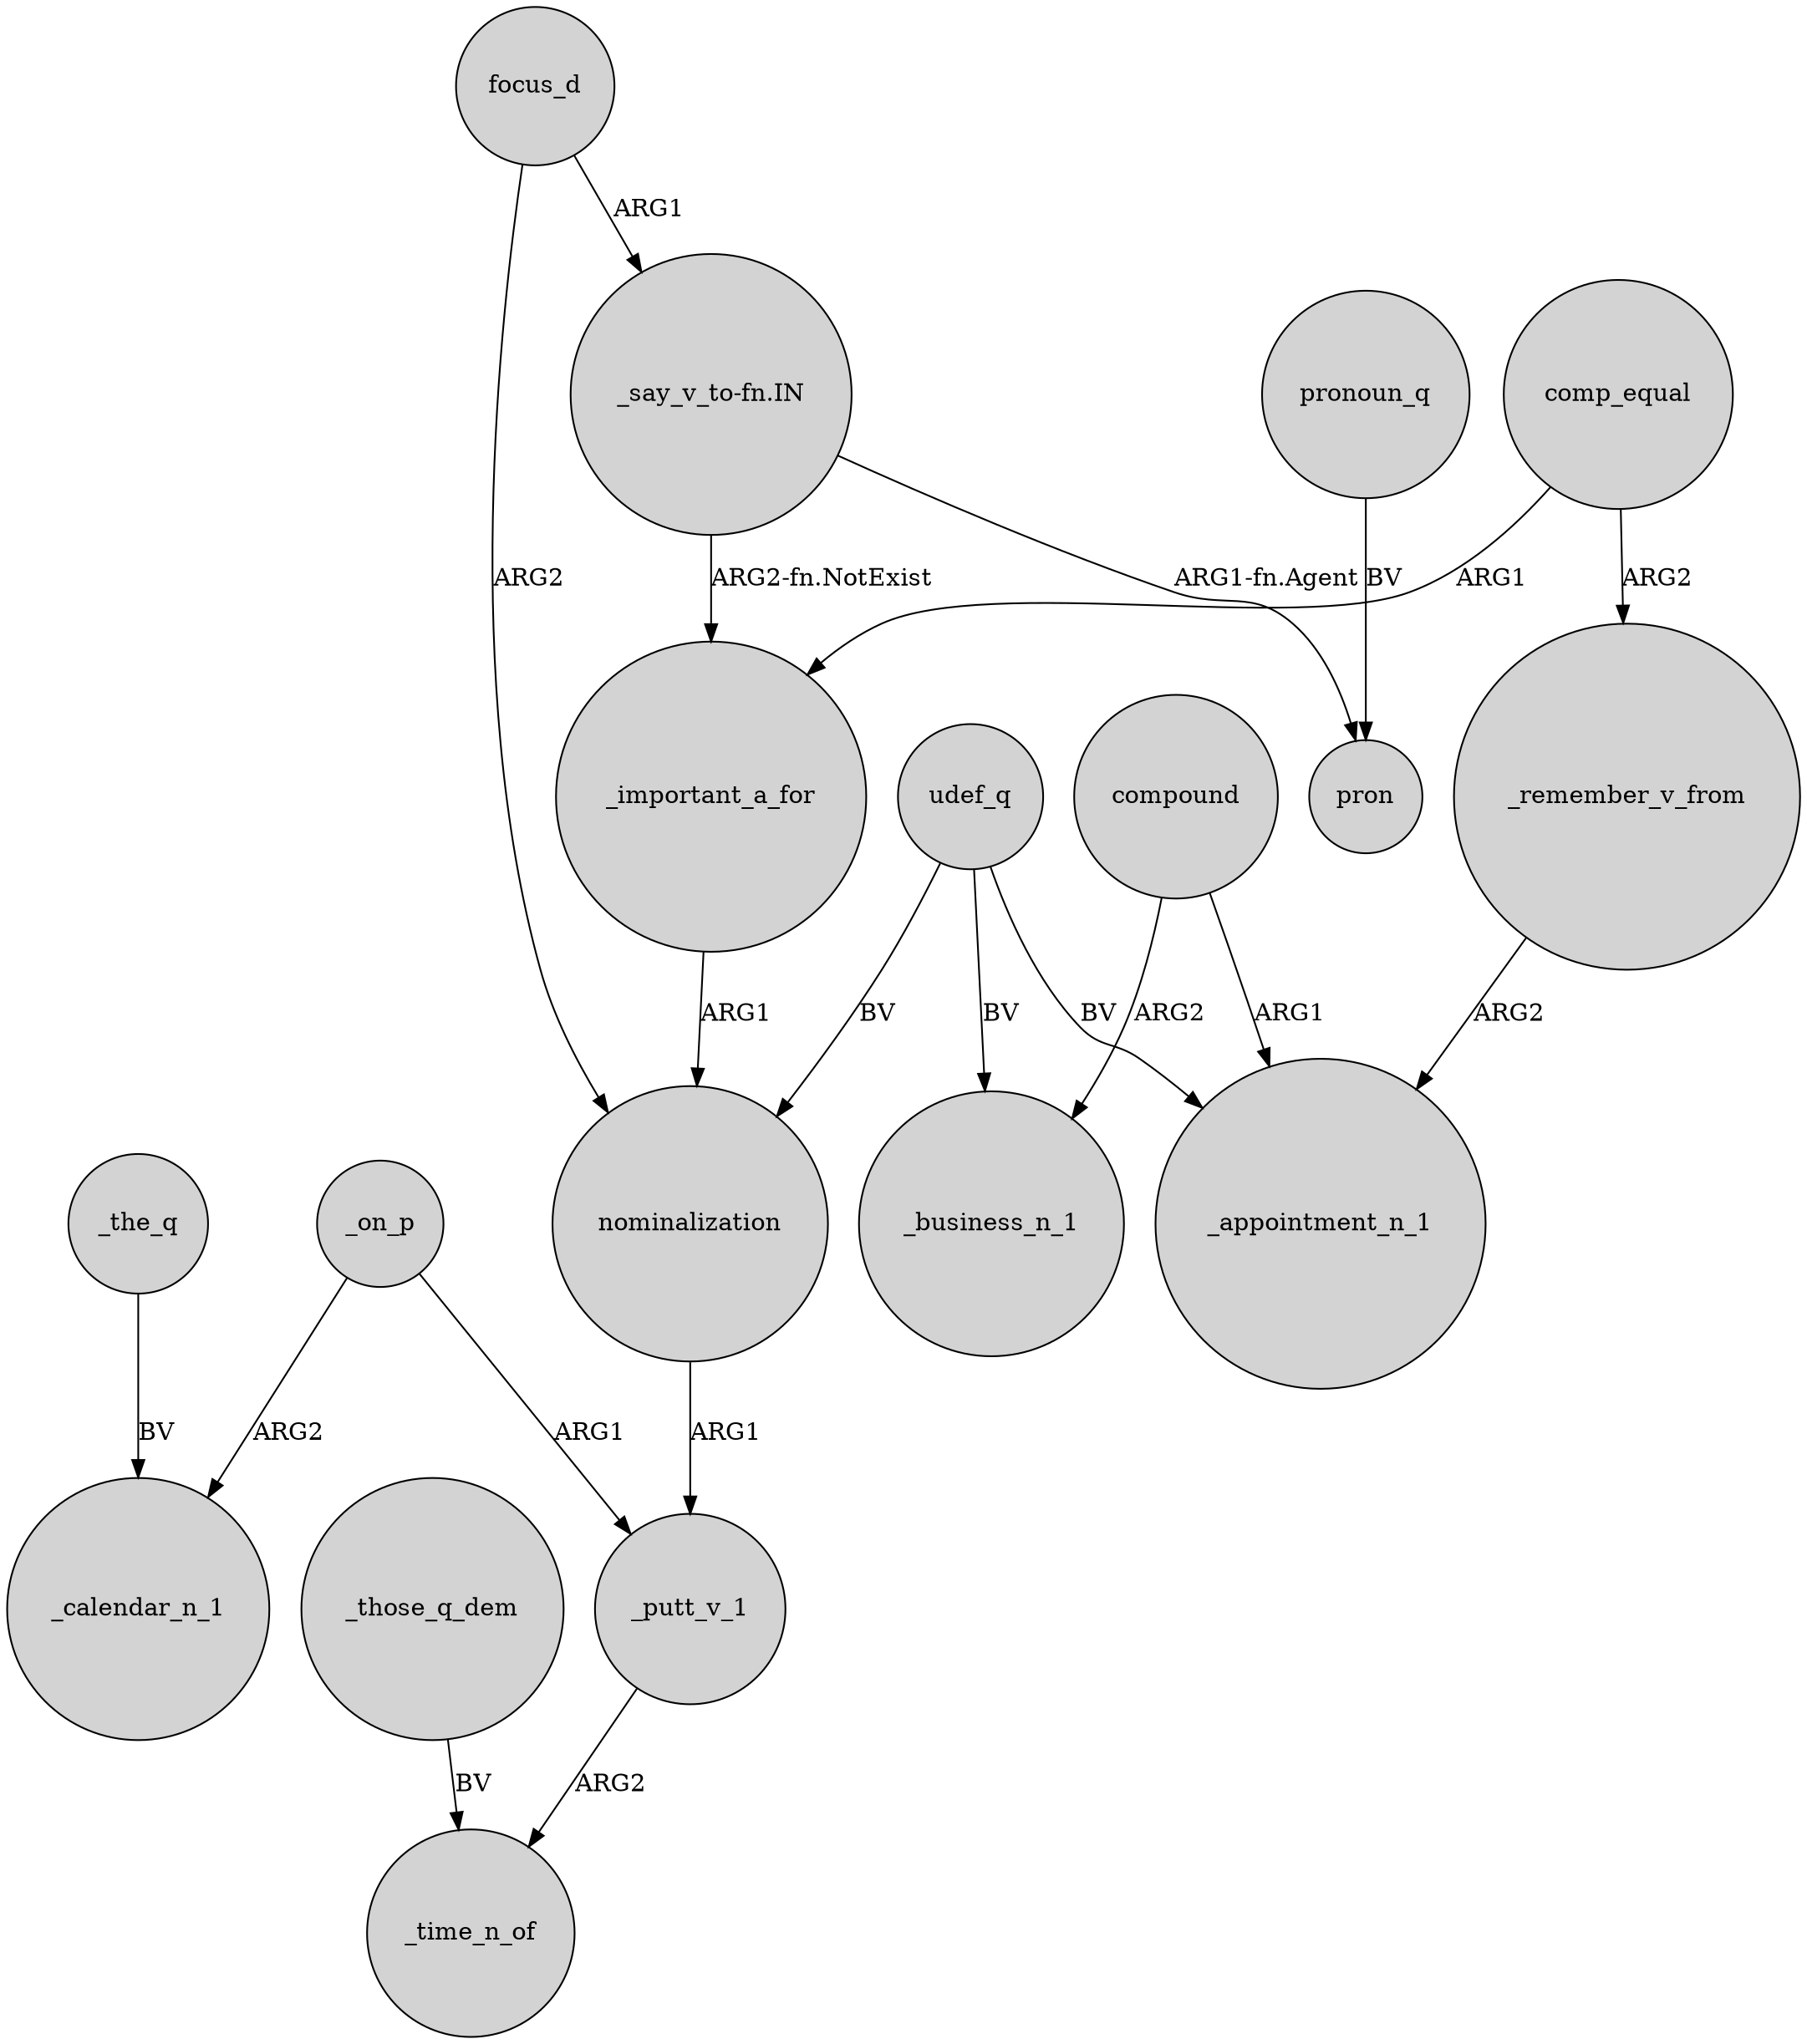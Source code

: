 digraph {
	node [shape=circle style=filled]
	comp_equal -> _remember_v_from [label=ARG2]
	_remember_v_from -> _appointment_n_1 [label=ARG2]
	_on_p -> _putt_v_1 [label=ARG1]
	udef_q -> _appointment_n_1 [label=BV]
	_those_q_dem -> _time_n_of [label=BV]
	_important_a_for -> nominalization [label=ARG1]
	comp_equal -> _important_a_for [label=ARG1]
	focus_d -> nominalization [label=ARG2]
	compound -> _appointment_n_1 [label=ARG1]
	_putt_v_1 -> _time_n_of [label=ARG2]
	pronoun_q -> pron [label=BV]
	nominalization -> _putt_v_1 [label=ARG1]
	_the_q -> _calendar_n_1 [label=BV]
	compound -> _business_n_1 [label=ARG2]
	udef_q -> nominalization [label=BV]
	"_say_v_to-fn.IN" -> pron [label="ARG1-fn.Agent"]
	"_say_v_to-fn.IN" -> _important_a_for [label="ARG2-fn.NotExist"]
	udef_q -> _business_n_1 [label=BV]
	_on_p -> _calendar_n_1 [label=ARG2]
	focus_d -> "_say_v_to-fn.IN" [label=ARG1]
}
